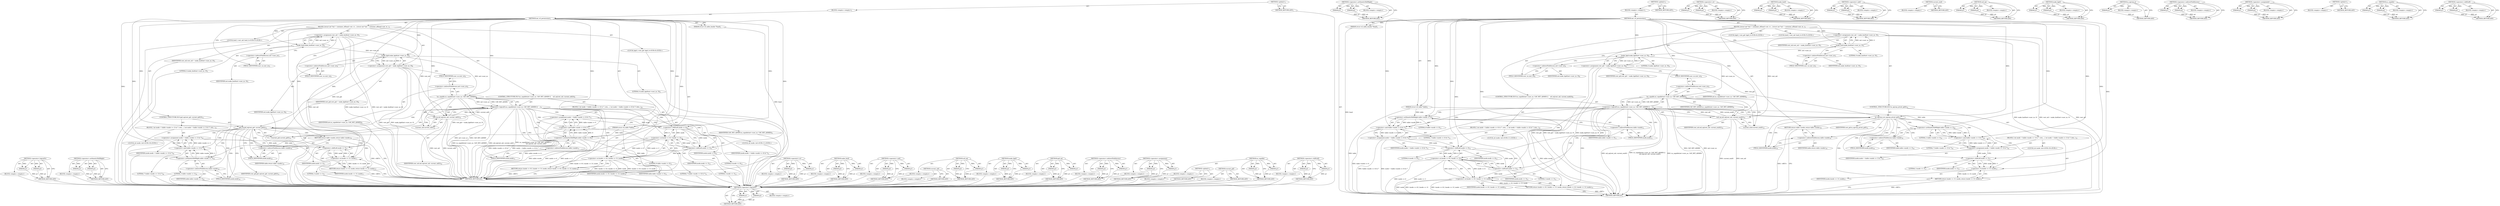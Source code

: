 digraph "&lt;operator&gt;.shiftLeft" {
vulnerable_129 [label=<(METHOD,&lt;operator&gt;.logicalOr)>];
vulnerable_130 [label=<(PARAM,p1)>];
vulnerable_131 [label=<(PARAM,p2)>];
vulnerable_132 [label=<(BLOCK,&lt;empty&gt;,&lt;empty&gt;)>];
vulnerable_133 [label=<(METHOD_RETURN,ANY)>];
vulnerable_152 [label=<(METHOD,&lt;operator&gt;.arithmeticShiftRight)>];
vulnerable_153 [label=<(PARAM,p1)>];
vulnerable_154 [label=<(PARAM,p2)>];
vulnerable_155 [label=<(BLOCK,&lt;empty&gt;,&lt;empty&gt;)>];
vulnerable_156 [label=<(METHOD_RETURN,ANY)>];
vulnerable_6 [label=<(METHOD,&lt;global&gt;)<SUB>1</SUB>>];
vulnerable_7 [label=<(BLOCK,&lt;empty&gt;,&lt;empty&gt;)<SUB>1</SUB>>];
vulnerable_8 [label=<(METHOD,net_ctl_permissions)<SUB>1</SUB>>];
vulnerable_9 [label=<(PARAM,struct ctl_table_header *head)<SUB>1</SUB>>];
vulnerable_10 [label=<(PARAM,struct ctl_table *table)<SUB>2</SUB>>];
vulnerable_11 [label=<(BLOCK,{
	struct net *net = container_of(head-&gt;set, st...,{
	struct net *net = container_of(head-&gt;set, st...)<SUB>3</SUB>>];
vulnerable_12 [label="<(LOCAL,kuid_t root_uid: kuid_t)<SUB>5</SUB>>"];
vulnerable_13 [label=<(&lt;operator&gt;.assignment,root_uid = make_kuid(net-&gt;user_ns, 0))<SUB>5</SUB>>];
vulnerable_14 [label=<(IDENTIFIER,root_uid,root_uid = make_kuid(net-&gt;user_ns, 0))<SUB>5</SUB>>];
vulnerable_15 [label=<(make_kuid,make_kuid(net-&gt;user_ns, 0))<SUB>5</SUB>>];
vulnerable_16 [label=<(&lt;operator&gt;.indirectFieldAccess,net-&gt;user_ns)<SUB>5</SUB>>];
vulnerable_17 [label=<(IDENTIFIER,net,make_kuid(net-&gt;user_ns, 0))<SUB>5</SUB>>];
vulnerable_18 [label=<(FIELD_IDENTIFIER,user_ns,user_ns)<SUB>5</SUB>>];
vulnerable_19 [label=<(LITERAL,0,make_kuid(net-&gt;user_ns, 0))<SUB>5</SUB>>];
vulnerable_20 [label="<(LOCAL,kgid_t root_gid: kgid_t)<SUB>6</SUB>>"];
vulnerable_21 [label=<(&lt;operator&gt;.assignment,root_gid = make_kgid(net-&gt;user_ns, 0))<SUB>6</SUB>>];
vulnerable_22 [label=<(IDENTIFIER,root_gid,root_gid = make_kgid(net-&gt;user_ns, 0))<SUB>6</SUB>>];
vulnerable_23 [label=<(make_kgid,make_kgid(net-&gt;user_ns, 0))<SUB>6</SUB>>];
vulnerable_24 [label=<(&lt;operator&gt;.indirectFieldAccess,net-&gt;user_ns)<SUB>6</SUB>>];
vulnerable_25 [label=<(IDENTIFIER,net,make_kgid(net-&gt;user_ns, 0))<SUB>6</SUB>>];
vulnerable_26 [label=<(FIELD_IDENTIFIER,user_ns,user_ns)<SUB>6</SUB>>];
vulnerable_27 [label=<(LITERAL,0,make_kgid(net-&gt;user_ns, 0))<SUB>6</SUB>>];
vulnerable_28 [label=<(CONTROL_STRUCTURE,IF,if (ns_capable(net-&gt;user_ns, CAP_NET_ADMIN) ||
	    uid_eq(root_uid, current_uid())))<SUB>9</SUB>>];
vulnerable_29 [label=<(&lt;operator&gt;.logicalOr,ns_capable(net-&gt;user_ns, CAP_NET_ADMIN) ||
	   ...)<SUB>9</SUB>>];
vulnerable_30 [label=<(ns_capable,ns_capable(net-&gt;user_ns, CAP_NET_ADMIN))<SUB>9</SUB>>];
vulnerable_31 [label=<(&lt;operator&gt;.indirectFieldAccess,net-&gt;user_ns)<SUB>9</SUB>>];
vulnerable_32 [label=<(IDENTIFIER,net,ns_capable(net-&gt;user_ns, CAP_NET_ADMIN))<SUB>9</SUB>>];
vulnerable_33 [label=<(FIELD_IDENTIFIER,user_ns,user_ns)<SUB>9</SUB>>];
vulnerable_34 [label=<(IDENTIFIER,CAP_NET_ADMIN,ns_capable(net-&gt;user_ns, CAP_NET_ADMIN))<SUB>9</SUB>>];
vulnerable_35 [label=<(uid_eq,uid_eq(root_uid, current_uid()))<SUB>10</SUB>>];
vulnerable_36 [label=<(IDENTIFIER,root_uid,uid_eq(root_uid, current_uid()))<SUB>10</SUB>>];
vulnerable_37 [label=<(current_uid,current_uid())<SUB>10</SUB>>];
vulnerable_38 [label=<(BLOCK,{
 		int mode = (table-&gt;mode &gt;&gt; 6) &amp; 7;
 		retu...,{
 		int mode = (table-&gt;mode &gt;&gt; 6) &amp; 7;
 		retu...)<SUB>10</SUB>>];
vulnerable_39 [label="<(LOCAL,int mode: int)<SUB>11</SUB>>"];
vulnerable_40 [label=<(&lt;operator&gt;.assignment,mode = (table-&gt;mode &gt;&gt; 6) &amp; 7)<SUB>11</SUB>>];
vulnerable_41 [label=<(IDENTIFIER,mode,mode = (table-&gt;mode &gt;&gt; 6) &amp; 7)<SUB>11</SUB>>];
vulnerable_42 [label=<(&lt;operator&gt;.and,(table-&gt;mode &gt;&gt; 6) &amp; 7)<SUB>11</SUB>>];
vulnerable_43 [label=<(&lt;operator&gt;.arithmeticShiftRight,table-&gt;mode &gt;&gt; 6)<SUB>11</SUB>>];
vulnerable_44 [label=<(&lt;operator&gt;.indirectFieldAccess,table-&gt;mode)<SUB>11</SUB>>];
vulnerable_45 [label=<(IDENTIFIER,table,table-&gt;mode &gt;&gt; 6)<SUB>11</SUB>>];
vulnerable_46 [label=<(FIELD_IDENTIFIER,mode,mode)<SUB>11</SUB>>];
vulnerable_47 [label=<(LITERAL,6,table-&gt;mode &gt;&gt; 6)<SUB>11</SUB>>];
vulnerable_48 [label=<(LITERAL,7,(table-&gt;mode &gt;&gt; 6) &amp; 7)<SUB>11</SUB>>];
vulnerable_49 [label=<(RETURN,return (mode &lt;&lt; 6) | (mode &lt;&lt; 3) | mode;,return (mode &lt;&lt; 6) | (mode &lt;&lt; 3) | mode;)<SUB>12</SUB>>];
vulnerable_50 [label=<(&lt;operator&gt;.or,(mode &lt;&lt; 6) | (mode &lt;&lt; 3) | mode)<SUB>12</SUB>>];
vulnerable_51 [label=<(&lt;operator&gt;.or,(mode &lt;&lt; 6) | (mode &lt;&lt; 3))<SUB>12</SUB>>];
vulnerable_52 [label=<(&lt;operator&gt;.shiftLeft,mode &lt;&lt; 6)<SUB>12</SUB>>];
vulnerable_53 [label=<(IDENTIFIER,mode,mode &lt;&lt; 6)<SUB>12</SUB>>];
vulnerable_54 [label=<(LITERAL,6,mode &lt;&lt; 6)<SUB>12</SUB>>];
vulnerable_55 [label=<(&lt;operator&gt;.shiftLeft,mode &lt;&lt; 3)<SUB>12</SUB>>];
vulnerable_56 [label=<(IDENTIFIER,mode,mode &lt;&lt; 3)<SUB>12</SUB>>];
vulnerable_57 [label=<(LITERAL,3,mode &lt;&lt; 3)<SUB>12</SUB>>];
vulnerable_58 [label=<(IDENTIFIER,mode,(mode &lt;&lt; 6) | (mode &lt;&lt; 3) | mode)<SUB>12</SUB>>];
vulnerable_59 [label=<(CONTROL_STRUCTURE,IF,if (gid_eq(root_gid, current_gid())))<SUB>15</SUB>>];
vulnerable_60 [label=<(gid_eq,gid_eq(root_gid, current_gid()))<SUB>15</SUB>>];
vulnerable_61 [label=<(IDENTIFIER,root_gid,gid_eq(root_gid, current_gid()))<SUB>15</SUB>>];
vulnerable_62 [label=<(current_gid,current_gid())<SUB>15</SUB>>];
vulnerable_63 [label=<(BLOCK,{
 		int mode = (table-&gt;mode &gt;&gt; 3) &amp; 7;
 		retu...,{
 		int mode = (table-&gt;mode &gt;&gt; 3) &amp; 7;
 		retu...)<SUB>15</SUB>>];
vulnerable_64 [label="<(LOCAL,int mode: int)<SUB>16</SUB>>"];
vulnerable_65 [label=<(&lt;operator&gt;.assignment,mode = (table-&gt;mode &gt;&gt; 3) &amp; 7)<SUB>16</SUB>>];
vulnerable_66 [label=<(IDENTIFIER,mode,mode = (table-&gt;mode &gt;&gt; 3) &amp; 7)<SUB>16</SUB>>];
vulnerable_67 [label=<(&lt;operator&gt;.and,(table-&gt;mode &gt;&gt; 3) &amp; 7)<SUB>16</SUB>>];
vulnerable_68 [label=<(&lt;operator&gt;.arithmeticShiftRight,table-&gt;mode &gt;&gt; 3)<SUB>16</SUB>>];
vulnerable_69 [label=<(&lt;operator&gt;.indirectFieldAccess,table-&gt;mode)<SUB>16</SUB>>];
vulnerable_70 [label=<(IDENTIFIER,table,table-&gt;mode &gt;&gt; 3)<SUB>16</SUB>>];
vulnerable_71 [label=<(FIELD_IDENTIFIER,mode,mode)<SUB>16</SUB>>];
vulnerable_72 [label=<(LITERAL,3,table-&gt;mode &gt;&gt; 3)<SUB>16</SUB>>];
vulnerable_73 [label=<(LITERAL,7,(table-&gt;mode &gt;&gt; 3) &amp; 7)<SUB>16</SUB>>];
vulnerable_74 [label=<(RETURN,return (mode &lt;&lt; 3) | mode;,return (mode &lt;&lt; 3) | mode;)<SUB>17</SUB>>];
vulnerable_75 [label=<(&lt;operator&gt;.or,(mode &lt;&lt; 3) | mode)<SUB>17</SUB>>];
vulnerable_76 [label=<(&lt;operator&gt;.shiftLeft,mode &lt;&lt; 3)<SUB>17</SUB>>];
vulnerable_77 [label=<(IDENTIFIER,mode,mode &lt;&lt; 3)<SUB>17</SUB>>];
vulnerable_78 [label=<(LITERAL,3,mode &lt;&lt; 3)<SUB>17</SUB>>];
vulnerable_79 [label=<(IDENTIFIER,mode,(mode &lt;&lt; 3) | mode)<SUB>17</SUB>>];
vulnerable_80 [label=<(RETURN,return table-&gt;mode;,return table-&gt;mode;)<SUB>19</SUB>>];
vulnerable_81 [label=<(&lt;operator&gt;.indirectFieldAccess,table-&gt;mode)<SUB>19</SUB>>];
vulnerable_82 [label=<(IDENTIFIER,table,return table-&gt;mode;)<SUB>19</SUB>>];
vulnerable_83 [label=<(FIELD_IDENTIFIER,mode,mode)<SUB>19</SUB>>];
vulnerable_84 [label=<(METHOD_RETURN,int)<SUB>1</SUB>>];
vulnerable_86 [label=<(METHOD_RETURN,ANY)<SUB>1</SUB>>];
vulnerable_157 [label=<(METHOD,&lt;operator&gt;.or)>];
vulnerable_158 [label=<(PARAM,p1)>];
vulnerable_159 [label=<(PARAM,p2)>];
vulnerable_160 [label=<(BLOCK,&lt;empty&gt;,&lt;empty&gt;)>];
vulnerable_161 [label=<(METHOD_RETURN,ANY)>];
vulnerable_114 [label=<(METHOD,make_kuid)>];
vulnerable_115 [label=<(PARAM,p1)>];
vulnerable_116 [label=<(PARAM,p2)>];
vulnerable_117 [label=<(BLOCK,&lt;empty&gt;,&lt;empty&gt;)>];
vulnerable_118 [label=<(METHOD_RETURN,ANY)>];
vulnerable_147 [label=<(METHOD,&lt;operator&gt;.and)>];
vulnerable_148 [label=<(PARAM,p1)>];
vulnerable_149 [label=<(PARAM,p2)>];
vulnerable_150 [label=<(BLOCK,&lt;empty&gt;,&lt;empty&gt;)>];
vulnerable_151 [label=<(METHOD_RETURN,ANY)>];
vulnerable_144 [label=<(METHOD,current_uid)>];
vulnerable_145 [label=<(BLOCK,&lt;empty&gt;,&lt;empty&gt;)>];
vulnerable_146 [label=<(METHOD_RETURN,ANY)>];
vulnerable_139 [label=<(METHOD,uid_eq)>];
vulnerable_140 [label=<(PARAM,p1)>];
vulnerable_141 [label=<(PARAM,p2)>];
vulnerable_142 [label=<(BLOCK,&lt;empty&gt;,&lt;empty&gt;)>];
vulnerable_143 [label=<(METHOD_RETURN,ANY)>];
vulnerable_124 [label=<(METHOD,make_kgid)>];
vulnerable_125 [label=<(PARAM,p1)>];
vulnerable_126 [label=<(PARAM,p2)>];
vulnerable_127 [label=<(BLOCK,&lt;empty&gt;,&lt;empty&gt;)>];
vulnerable_128 [label=<(METHOD_RETURN,ANY)>];
vulnerable_167 [label=<(METHOD,gid_eq)>];
vulnerable_168 [label=<(PARAM,p1)>];
vulnerable_169 [label=<(PARAM,p2)>];
vulnerable_170 [label=<(BLOCK,&lt;empty&gt;,&lt;empty&gt;)>];
vulnerable_171 [label=<(METHOD_RETURN,ANY)>];
vulnerable_119 [label=<(METHOD,&lt;operator&gt;.indirectFieldAccess)>];
vulnerable_120 [label=<(PARAM,p1)>];
vulnerable_121 [label=<(PARAM,p2)>];
vulnerable_122 [label=<(BLOCK,&lt;empty&gt;,&lt;empty&gt;)>];
vulnerable_123 [label=<(METHOD_RETURN,ANY)>];
vulnerable_109 [label=<(METHOD,&lt;operator&gt;.assignment)>];
vulnerable_110 [label=<(PARAM,p1)>];
vulnerable_111 [label=<(PARAM,p2)>];
vulnerable_112 [label=<(BLOCK,&lt;empty&gt;,&lt;empty&gt;)>];
vulnerable_113 [label=<(METHOD_RETURN,ANY)>];
vulnerable_103 [label=<(METHOD,&lt;global&gt;)<SUB>1</SUB>>];
vulnerable_104 [label=<(BLOCK,&lt;empty&gt;,&lt;empty&gt;)>];
vulnerable_105 [label=<(METHOD_RETURN,ANY)>];
vulnerable_172 [label=<(METHOD,current_gid)>];
vulnerable_173 [label=<(BLOCK,&lt;empty&gt;,&lt;empty&gt;)>];
vulnerable_174 [label=<(METHOD_RETURN,ANY)>];
vulnerable_134 [label=<(METHOD,ns_capable)>];
vulnerable_135 [label=<(PARAM,p1)>];
vulnerable_136 [label=<(PARAM,p2)>];
vulnerable_137 [label=<(BLOCK,&lt;empty&gt;,&lt;empty&gt;)>];
vulnerable_138 [label=<(METHOD_RETURN,ANY)>];
vulnerable_162 [label=<(METHOD,&lt;operator&gt;.shiftLeft)>];
vulnerable_163 [label=<(PARAM,p1)>];
vulnerable_164 [label=<(PARAM,p2)>];
vulnerable_165 [label=<(BLOCK,&lt;empty&gt;,&lt;empty&gt;)>];
vulnerable_166 [label=<(METHOD_RETURN,ANY)>];
fixed_128 [label=<(METHOD,&lt;operator&gt;.logicalOr)>];
fixed_129 [label=<(PARAM,p1)>];
fixed_130 [label=<(PARAM,p2)>];
fixed_131 [label=<(BLOCK,&lt;empty&gt;,&lt;empty&gt;)>];
fixed_132 [label=<(METHOD_RETURN,ANY)>];
fixed_151 [label=<(METHOD,&lt;operator&gt;.arithmeticShiftRight)>];
fixed_152 [label=<(PARAM,p1)>];
fixed_153 [label=<(PARAM,p2)>];
fixed_154 [label=<(BLOCK,&lt;empty&gt;,&lt;empty&gt;)>];
fixed_155 [label=<(METHOD_RETURN,ANY)>];
fixed_6 [label=<(METHOD,&lt;global&gt;)<SUB>1</SUB>>];
fixed_7 [label=<(BLOCK,&lt;empty&gt;,&lt;empty&gt;)<SUB>1</SUB>>];
fixed_8 [label=<(METHOD,net_ctl_permissions)<SUB>1</SUB>>];
fixed_9 [label=<(PARAM,struct ctl_table_header *head)<SUB>1</SUB>>];
fixed_10 [label=<(PARAM,struct ctl_table *table)<SUB>2</SUB>>];
fixed_11 [label=<(BLOCK,{
	struct net *net = container_of(head-&gt;set, st...,{
	struct net *net = container_of(head-&gt;set, st...)<SUB>3</SUB>>];
fixed_12 [label="<(LOCAL,kuid_t root_uid: kuid_t)<SUB>5</SUB>>"];
fixed_13 [label=<(&lt;operator&gt;.assignment,root_uid = make_kuid(net-&gt;user_ns, 0))<SUB>5</SUB>>];
fixed_14 [label=<(IDENTIFIER,root_uid,root_uid = make_kuid(net-&gt;user_ns, 0))<SUB>5</SUB>>];
fixed_15 [label=<(make_kuid,make_kuid(net-&gt;user_ns, 0))<SUB>5</SUB>>];
fixed_16 [label=<(&lt;operator&gt;.indirectFieldAccess,net-&gt;user_ns)<SUB>5</SUB>>];
fixed_17 [label=<(IDENTIFIER,net,make_kuid(net-&gt;user_ns, 0))<SUB>5</SUB>>];
fixed_18 [label=<(FIELD_IDENTIFIER,user_ns,user_ns)<SUB>5</SUB>>];
fixed_19 [label=<(LITERAL,0,make_kuid(net-&gt;user_ns, 0))<SUB>5</SUB>>];
fixed_20 [label="<(LOCAL,kgid_t root_gid: kgid_t)<SUB>6</SUB>>"];
fixed_21 [label=<(&lt;operator&gt;.assignment,root_gid = make_kgid(net-&gt;user_ns, 0))<SUB>6</SUB>>];
fixed_22 [label=<(IDENTIFIER,root_gid,root_gid = make_kgid(net-&gt;user_ns, 0))<SUB>6</SUB>>];
fixed_23 [label=<(make_kgid,make_kgid(net-&gt;user_ns, 0))<SUB>6</SUB>>];
fixed_24 [label=<(&lt;operator&gt;.indirectFieldAccess,net-&gt;user_ns)<SUB>6</SUB>>];
fixed_25 [label=<(IDENTIFIER,net,make_kgid(net-&gt;user_ns, 0))<SUB>6</SUB>>];
fixed_26 [label=<(FIELD_IDENTIFIER,user_ns,user_ns)<SUB>6</SUB>>];
fixed_27 [label=<(LITERAL,0,make_kgid(net-&gt;user_ns, 0))<SUB>6</SUB>>];
fixed_28 [label=<(CONTROL_STRUCTURE,IF,if (ns_capable(net-&gt;user_ns, CAP_NET_ADMIN) ||
	    uid_eq(root_uid, current_euid())))<SUB>9</SUB>>];
fixed_29 [label=<(&lt;operator&gt;.logicalOr,ns_capable(net-&gt;user_ns, CAP_NET_ADMIN) ||
	   ...)<SUB>9</SUB>>];
fixed_30 [label=<(ns_capable,ns_capable(net-&gt;user_ns, CAP_NET_ADMIN))<SUB>9</SUB>>];
fixed_31 [label=<(&lt;operator&gt;.indirectFieldAccess,net-&gt;user_ns)<SUB>9</SUB>>];
fixed_32 [label=<(IDENTIFIER,net,ns_capable(net-&gt;user_ns, CAP_NET_ADMIN))<SUB>9</SUB>>];
fixed_33 [label=<(FIELD_IDENTIFIER,user_ns,user_ns)<SUB>9</SUB>>];
fixed_34 [label=<(IDENTIFIER,CAP_NET_ADMIN,ns_capable(net-&gt;user_ns, CAP_NET_ADMIN))<SUB>9</SUB>>];
fixed_35 [label=<(uid_eq,uid_eq(root_uid, current_euid()))<SUB>10</SUB>>];
fixed_36 [label=<(IDENTIFIER,root_uid,uid_eq(root_uid, current_euid()))<SUB>10</SUB>>];
fixed_37 [label=<(current_euid,current_euid())<SUB>10</SUB>>];
fixed_38 [label=<(BLOCK,{
 		int mode = (table-&gt;mode &gt;&gt; 6) &amp; 7;
 		retu...,{
 		int mode = (table-&gt;mode &gt;&gt; 6) &amp; 7;
 		retu...)<SUB>10</SUB>>];
fixed_39 [label="<(LOCAL,int mode: int)<SUB>11</SUB>>"];
fixed_40 [label=<(&lt;operator&gt;.assignment,mode = (table-&gt;mode &gt;&gt; 6) &amp; 7)<SUB>11</SUB>>];
fixed_41 [label=<(IDENTIFIER,mode,mode = (table-&gt;mode &gt;&gt; 6) &amp; 7)<SUB>11</SUB>>];
fixed_42 [label=<(&lt;operator&gt;.and,(table-&gt;mode &gt;&gt; 6) &amp; 7)<SUB>11</SUB>>];
fixed_43 [label=<(&lt;operator&gt;.arithmeticShiftRight,table-&gt;mode &gt;&gt; 6)<SUB>11</SUB>>];
fixed_44 [label=<(&lt;operator&gt;.indirectFieldAccess,table-&gt;mode)<SUB>11</SUB>>];
fixed_45 [label=<(IDENTIFIER,table,table-&gt;mode &gt;&gt; 6)<SUB>11</SUB>>];
fixed_46 [label=<(FIELD_IDENTIFIER,mode,mode)<SUB>11</SUB>>];
fixed_47 [label=<(LITERAL,6,table-&gt;mode &gt;&gt; 6)<SUB>11</SUB>>];
fixed_48 [label=<(LITERAL,7,(table-&gt;mode &gt;&gt; 6) &amp; 7)<SUB>11</SUB>>];
fixed_49 [label=<(RETURN,return (mode &lt;&lt; 6) | (mode &lt;&lt; 3) | mode;,return (mode &lt;&lt; 6) | (mode &lt;&lt; 3) | mode;)<SUB>12</SUB>>];
fixed_50 [label=<(&lt;operator&gt;.or,(mode &lt;&lt; 6) | (mode &lt;&lt; 3) | mode)<SUB>12</SUB>>];
fixed_51 [label=<(&lt;operator&gt;.or,(mode &lt;&lt; 6) | (mode &lt;&lt; 3))<SUB>12</SUB>>];
fixed_52 [label=<(&lt;operator&gt;.shiftLeft,mode &lt;&lt; 6)<SUB>12</SUB>>];
fixed_53 [label=<(IDENTIFIER,mode,mode &lt;&lt; 6)<SUB>12</SUB>>];
fixed_54 [label=<(LITERAL,6,mode &lt;&lt; 6)<SUB>12</SUB>>];
fixed_55 [label=<(&lt;operator&gt;.shiftLeft,mode &lt;&lt; 3)<SUB>12</SUB>>];
fixed_56 [label=<(IDENTIFIER,mode,mode &lt;&lt; 3)<SUB>12</SUB>>];
fixed_57 [label=<(LITERAL,3,mode &lt;&lt; 3)<SUB>12</SUB>>];
fixed_58 [label=<(IDENTIFIER,mode,(mode &lt;&lt; 6) | (mode &lt;&lt; 3) | mode)<SUB>12</SUB>>];
fixed_59 [label=<(CONTROL_STRUCTURE,IF,if (in_egroup_p(root_gid)))<SUB>15</SUB>>];
fixed_60 [label=<(in_egroup_p,in_egroup_p(root_gid))<SUB>15</SUB>>];
fixed_61 [label=<(IDENTIFIER,root_gid,in_egroup_p(root_gid))<SUB>15</SUB>>];
fixed_62 [label=<(BLOCK,{
 		int mode = (table-&gt;mode &gt;&gt; 3) &amp; 7;
 		retu...,{
 		int mode = (table-&gt;mode &gt;&gt; 3) &amp; 7;
 		retu...)<SUB>15</SUB>>];
fixed_63 [label="<(LOCAL,int mode: int)<SUB>16</SUB>>"];
fixed_64 [label=<(&lt;operator&gt;.assignment,mode = (table-&gt;mode &gt;&gt; 3) &amp; 7)<SUB>16</SUB>>];
fixed_65 [label=<(IDENTIFIER,mode,mode = (table-&gt;mode &gt;&gt; 3) &amp; 7)<SUB>16</SUB>>];
fixed_66 [label=<(&lt;operator&gt;.and,(table-&gt;mode &gt;&gt; 3) &amp; 7)<SUB>16</SUB>>];
fixed_67 [label=<(&lt;operator&gt;.arithmeticShiftRight,table-&gt;mode &gt;&gt; 3)<SUB>16</SUB>>];
fixed_68 [label=<(&lt;operator&gt;.indirectFieldAccess,table-&gt;mode)<SUB>16</SUB>>];
fixed_69 [label=<(IDENTIFIER,table,table-&gt;mode &gt;&gt; 3)<SUB>16</SUB>>];
fixed_70 [label=<(FIELD_IDENTIFIER,mode,mode)<SUB>16</SUB>>];
fixed_71 [label=<(LITERAL,3,table-&gt;mode &gt;&gt; 3)<SUB>16</SUB>>];
fixed_72 [label=<(LITERAL,7,(table-&gt;mode &gt;&gt; 3) &amp; 7)<SUB>16</SUB>>];
fixed_73 [label=<(RETURN,return (mode &lt;&lt; 3) | mode;,return (mode &lt;&lt; 3) | mode;)<SUB>17</SUB>>];
fixed_74 [label=<(&lt;operator&gt;.or,(mode &lt;&lt; 3) | mode)<SUB>17</SUB>>];
fixed_75 [label=<(&lt;operator&gt;.shiftLeft,mode &lt;&lt; 3)<SUB>17</SUB>>];
fixed_76 [label=<(IDENTIFIER,mode,mode &lt;&lt; 3)<SUB>17</SUB>>];
fixed_77 [label=<(LITERAL,3,mode &lt;&lt; 3)<SUB>17</SUB>>];
fixed_78 [label=<(IDENTIFIER,mode,(mode &lt;&lt; 3) | mode)<SUB>17</SUB>>];
fixed_79 [label=<(RETURN,return table-&gt;mode;,return table-&gt;mode;)<SUB>19</SUB>>];
fixed_80 [label=<(&lt;operator&gt;.indirectFieldAccess,table-&gt;mode)<SUB>19</SUB>>];
fixed_81 [label=<(IDENTIFIER,table,return table-&gt;mode;)<SUB>19</SUB>>];
fixed_82 [label=<(FIELD_IDENTIFIER,mode,mode)<SUB>19</SUB>>];
fixed_83 [label=<(METHOD_RETURN,int)<SUB>1</SUB>>];
fixed_85 [label=<(METHOD_RETURN,ANY)<SUB>1</SUB>>];
fixed_156 [label=<(METHOD,&lt;operator&gt;.or)>];
fixed_157 [label=<(PARAM,p1)>];
fixed_158 [label=<(PARAM,p2)>];
fixed_159 [label=<(BLOCK,&lt;empty&gt;,&lt;empty&gt;)>];
fixed_160 [label=<(METHOD_RETURN,ANY)>];
fixed_113 [label=<(METHOD,make_kuid)>];
fixed_114 [label=<(PARAM,p1)>];
fixed_115 [label=<(PARAM,p2)>];
fixed_116 [label=<(BLOCK,&lt;empty&gt;,&lt;empty&gt;)>];
fixed_117 [label=<(METHOD_RETURN,ANY)>];
fixed_146 [label=<(METHOD,&lt;operator&gt;.and)>];
fixed_147 [label=<(PARAM,p1)>];
fixed_148 [label=<(PARAM,p2)>];
fixed_149 [label=<(BLOCK,&lt;empty&gt;,&lt;empty&gt;)>];
fixed_150 [label=<(METHOD_RETURN,ANY)>];
fixed_143 [label=<(METHOD,current_euid)>];
fixed_144 [label=<(BLOCK,&lt;empty&gt;,&lt;empty&gt;)>];
fixed_145 [label=<(METHOD_RETURN,ANY)>];
fixed_138 [label=<(METHOD,uid_eq)>];
fixed_139 [label=<(PARAM,p1)>];
fixed_140 [label=<(PARAM,p2)>];
fixed_141 [label=<(BLOCK,&lt;empty&gt;,&lt;empty&gt;)>];
fixed_142 [label=<(METHOD_RETURN,ANY)>];
fixed_123 [label=<(METHOD,make_kgid)>];
fixed_124 [label=<(PARAM,p1)>];
fixed_125 [label=<(PARAM,p2)>];
fixed_126 [label=<(BLOCK,&lt;empty&gt;,&lt;empty&gt;)>];
fixed_127 [label=<(METHOD_RETURN,ANY)>];
fixed_166 [label=<(METHOD,in_egroup_p)>];
fixed_167 [label=<(PARAM,p1)>];
fixed_168 [label=<(BLOCK,&lt;empty&gt;,&lt;empty&gt;)>];
fixed_169 [label=<(METHOD_RETURN,ANY)>];
fixed_118 [label=<(METHOD,&lt;operator&gt;.indirectFieldAccess)>];
fixed_119 [label=<(PARAM,p1)>];
fixed_120 [label=<(PARAM,p2)>];
fixed_121 [label=<(BLOCK,&lt;empty&gt;,&lt;empty&gt;)>];
fixed_122 [label=<(METHOD_RETURN,ANY)>];
fixed_108 [label=<(METHOD,&lt;operator&gt;.assignment)>];
fixed_109 [label=<(PARAM,p1)>];
fixed_110 [label=<(PARAM,p2)>];
fixed_111 [label=<(BLOCK,&lt;empty&gt;,&lt;empty&gt;)>];
fixed_112 [label=<(METHOD_RETURN,ANY)>];
fixed_102 [label=<(METHOD,&lt;global&gt;)<SUB>1</SUB>>];
fixed_103 [label=<(BLOCK,&lt;empty&gt;,&lt;empty&gt;)>];
fixed_104 [label=<(METHOD_RETURN,ANY)>];
fixed_133 [label=<(METHOD,ns_capable)>];
fixed_134 [label=<(PARAM,p1)>];
fixed_135 [label=<(PARAM,p2)>];
fixed_136 [label=<(BLOCK,&lt;empty&gt;,&lt;empty&gt;)>];
fixed_137 [label=<(METHOD_RETURN,ANY)>];
fixed_161 [label=<(METHOD,&lt;operator&gt;.shiftLeft)>];
fixed_162 [label=<(PARAM,p1)>];
fixed_163 [label=<(PARAM,p2)>];
fixed_164 [label=<(BLOCK,&lt;empty&gt;,&lt;empty&gt;)>];
fixed_165 [label=<(METHOD_RETURN,ANY)>];
vulnerable_129 -> vulnerable_130  [key=0, label="AST: "];
vulnerable_129 -> vulnerable_130  [key=1, label="DDG: "];
vulnerable_129 -> vulnerable_132  [key=0, label="AST: "];
vulnerable_129 -> vulnerable_131  [key=0, label="AST: "];
vulnerable_129 -> vulnerable_131  [key=1, label="DDG: "];
vulnerable_129 -> vulnerable_133  [key=0, label="AST: "];
vulnerable_129 -> vulnerable_133  [key=1, label="CFG: "];
vulnerable_130 -> vulnerable_133  [key=0, label="DDG: p1"];
vulnerable_131 -> vulnerable_133  [key=0, label="DDG: p2"];
vulnerable_132 -> fixed_128  [key=0];
vulnerable_133 -> fixed_128  [key=0];
vulnerable_152 -> vulnerable_153  [key=0, label="AST: "];
vulnerable_152 -> vulnerable_153  [key=1, label="DDG: "];
vulnerable_152 -> vulnerable_155  [key=0, label="AST: "];
vulnerable_152 -> vulnerable_154  [key=0, label="AST: "];
vulnerable_152 -> vulnerable_154  [key=1, label="DDG: "];
vulnerable_152 -> vulnerable_156  [key=0, label="AST: "];
vulnerable_152 -> vulnerable_156  [key=1, label="CFG: "];
vulnerable_153 -> vulnerable_156  [key=0, label="DDG: p1"];
vulnerable_154 -> vulnerable_156  [key=0, label="DDG: p2"];
vulnerable_155 -> fixed_128  [key=0];
vulnerable_156 -> fixed_128  [key=0];
vulnerable_6 -> vulnerable_7  [key=0, label="AST: "];
vulnerable_6 -> vulnerable_86  [key=0, label="AST: "];
vulnerable_6 -> vulnerable_86  [key=1, label="CFG: "];
vulnerable_7 -> vulnerable_8  [key=0, label="AST: "];
vulnerable_8 -> vulnerable_9  [key=0, label="AST: "];
vulnerable_8 -> vulnerable_9  [key=1, label="DDG: "];
vulnerable_8 -> vulnerable_10  [key=0, label="AST: "];
vulnerable_8 -> vulnerable_10  [key=1, label="DDG: "];
vulnerable_8 -> vulnerable_11  [key=0, label="AST: "];
vulnerable_8 -> vulnerable_84  [key=0, label="AST: "];
vulnerable_8 -> vulnerable_18  [key=0, label="CFG: "];
vulnerable_8 -> vulnerable_15  [key=0, label="DDG: "];
vulnerable_8 -> vulnerable_23  [key=0, label="DDG: "];
vulnerable_8 -> vulnerable_60  [key=0, label="DDG: "];
vulnerable_8 -> vulnerable_30  [key=0, label="DDG: "];
vulnerable_8 -> vulnerable_35  [key=0, label="DDG: "];
vulnerable_8 -> vulnerable_42  [key=0, label="DDG: "];
vulnerable_8 -> vulnerable_50  [key=0, label="DDG: "];
vulnerable_8 -> vulnerable_67  [key=0, label="DDG: "];
vulnerable_8 -> vulnerable_75  [key=0, label="DDG: "];
vulnerable_8 -> vulnerable_43  [key=0, label="DDG: "];
vulnerable_8 -> vulnerable_68  [key=0, label="DDG: "];
vulnerable_8 -> vulnerable_76  [key=0, label="DDG: "];
vulnerable_8 -> vulnerable_52  [key=0, label="DDG: "];
vulnerable_8 -> vulnerable_55  [key=0, label="DDG: "];
vulnerable_9 -> vulnerable_84  [key=0, label="DDG: head"];
vulnerable_10 -> vulnerable_84  [key=0, label="DDG: table"];
vulnerable_10 -> vulnerable_43  [key=0, label="DDG: table"];
vulnerable_10 -> vulnerable_68  [key=0, label="DDG: table"];
vulnerable_11 -> vulnerable_12  [key=0, label="AST: "];
vulnerable_11 -> vulnerable_13  [key=0, label="AST: "];
vulnerable_11 -> vulnerable_20  [key=0, label="AST: "];
vulnerable_11 -> vulnerable_21  [key=0, label="AST: "];
vulnerable_11 -> vulnerable_28  [key=0, label="AST: "];
vulnerable_11 -> vulnerable_59  [key=0, label="AST: "];
vulnerable_11 -> vulnerable_80  [key=0, label="AST: "];
vulnerable_12 -> fixed_128  [key=0];
vulnerable_13 -> vulnerable_14  [key=0, label="AST: "];
vulnerable_13 -> vulnerable_15  [key=0, label="AST: "];
vulnerable_13 -> vulnerable_26  [key=0, label="CFG: "];
vulnerable_13 -> vulnerable_84  [key=0, label="DDG: root_uid"];
vulnerable_13 -> vulnerable_84  [key=1, label="DDG: make_kuid(net-&gt;user_ns, 0)"];
vulnerable_13 -> vulnerable_84  [key=2, label="DDG: root_uid = make_kuid(net-&gt;user_ns, 0)"];
vulnerable_13 -> vulnerable_35  [key=0, label="DDG: root_uid"];
vulnerable_14 -> fixed_128  [key=0];
vulnerable_15 -> vulnerable_16  [key=0, label="AST: "];
vulnerable_15 -> vulnerable_19  [key=0, label="AST: "];
vulnerable_15 -> vulnerable_13  [key=0, label="CFG: "];
vulnerable_15 -> vulnerable_13  [key=1, label="DDG: net-&gt;user_ns"];
vulnerable_15 -> vulnerable_13  [key=2, label="DDG: 0"];
vulnerable_15 -> vulnerable_23  [key=0, label="DDG: net-&gt;user_ns"];
vulnerable_16 -> vulnerable_17  [key=0, label="AST: "];
vulnerable_16 -> vulnerable_18  [key=0, label="AST: "];
vulnerable_16 -> vulnerable_15  [key=0, label="CFG: "];
vulnerable_17 -> fixed_128  [key=0];
vulnerable_18 -> vulnerable_16  [key=0, label="CFG: "];
vulnerable_19 -> fixed_128  [key=0];
vulnerable_20 -> fixed_128  [key=0];
vulnerable_21 -> vulnerable_22  [key=0, label="AST: "];
vulnerable_21 -> vulnerable_23  [key=0, label="AST: "];
vulnerable_21 -> vulnerable_33  [key=0, label="CFG: "];
vulnerable_21 -> vulnerable_84  [key=0, label="DDG: root_gid"];
vulnerable_21 -> vulnerable_84  [key=1, label="DDG: make_kgid(net-&gt;user_ns, 0)"];
vulnerable_21 -> vulnerable_84  [key=2, label="DDG: root_gid = make_kgid(net-&gt;user_ns, 0)"];
vulnerable_21 -> vulnerable_60  [key=0, label="DDG: root_gid"];
vulnerable_22 -> fixed_128  [key=0];
vulnerable_23 -> vulnerable_24  [key=0, label="AST: "];
vulnerable_23 -> vulnerable_27  [key=0, label="AST: "];
vulnerable_23 -> vulnerable_21  [key=0, label="CFG: "];
vulnerable_23 -> vulnerable_21  [key=1, label="DDG: net-&gt;user_ns"];
vulnerable_23 -> vulnerable_21  [key=2, label="DDG: 0"];
vulnerable_23 -> vulnerable_30  [key=0, label="DDG: net-&gt;user_ns"];
vulnerable_24 -> vulnerable_25  [key=0, label="AST: "];
vulnerable_24 -> vulnerable_26  [key=0, label="AST: "];
vulnerable_24 -> vulnerable_23  [key=0, label="CFG: "];
vulnerable_25 -> fixed_128  [key=0];
vulnerable_26 -> vulnerable_24  [key=0, label="CFG: "];
vulnerable_27 -> fixed_128  [key=0];
vulnerable_28 -> vulnerable_29  [key=0, label="AST: "];
vulnerable_28 -> vulnerable_38  [key=0, label="AST: "];
vulnerable_29 -> vulnerable_30  [key=0, label="AST: "];
vulnerable_29 -> vulnerable_35  [key=0, label="AST: "];
vulnerable_29 -> vulnerable_46  [key=0, label="CFG: "];
vulnerable_29 -> vulnerable_46  [key=1, label="CDG: "];
vulnerable_29 -> vulnerable_62  [key=0, label="CFG: "];
vulnerable_29 -> vulnerable_62  [key=1, label="CDG: "];
vulnerable_29 -> vulnerable_84  [key=0, label="DDG: ns_capable(net-&gt;user_ns, CAP_NET_ADMIN)"];
vulnerable_29 -> vulnerable_84  [key=1, label="DDG: uid_eq(root_uid, current_uid())"];
vulnerable_29 -> vulnerable_84  [key=2, label="DDG: ns_capable(net-&gt;user_ns, CAP_NET_ADMIN) ||
	    uid_eq(root_uid, current_uid())"];
vulnerable_29 -> vulnerable_49  [key=0, label="CDG: "];
vulnerable_29 -> vulnerable_60  [key=0, label="CDG: "];
vulnerable_29 -> vulnerable_42  [key=0, label="CDG: "];
vulnerable_29 -> vulnerable_51  [key=0, label="CDG: "];
vulnerable_29 -> vulnerable_52  [key=0, label="CDG: "];
vulnerable_29 -> vulnerable_40  [key=0, label="CDG: "];
vulnerable_29 -> vulnerable_50  [key=0, label="CDG: "];
vulnerable_29 -> vulnerable_44  [key=0, label="CDG: "];
vulnerable_29 -> vulnerable_55  [key=0, label="CDG: "];
vulnerable_29 -> vulnerable_43  [key=0, label="CDG: "];
vulnerable_30 -> vulnerable_31  [key=0, label="AST: "];
vulnerable_30 -> vulnerable_34  [key=0, label="AST: "];
vulnerable_30 -> vulnerable_29  [key=0, label="CFG: "];
vulnerable_30 -> vulnerable_29  [key=1, label="DDG: net-&gt;user_ns"];
vulnerable_30 -> vulnerable_29  [key=2, label="DDG: CAP_NET_ADMIN"];
vulnerable_30 -> vulnerable_37  [key=0, label="CFG: "];
vulnerable_30 -> vulnerable_37  [key=1, label="CDG: "];
vulnerable_30 -> vulnerable_84  [key=0, label="DDG: net-&gt;user_ns"];
vulnerable_30 -> vulnerable_84  [key=1, label="DDG: CAP_NET_ADMIN"];
vulnerable_30 -> vulnerable_35  [key=0, label="CDG: "];
vulnerable_31 -> vulnerable_32  [key=0, label="AST: "];
vulnerable_31 -> vulnerable_33  [key=0, label="AST: "];
vulnerable_31 -> vulnerable_30  [key=0, label="CFG: "];
vulnerable_32 -> fixed_128  [key=0];
vulnerable_33 -> vulnerable_31  [key=0, label="CFG: "];
vulnerable_34 -> fixed_128  [key=0];
vulnerable_35 -> vulnerable_36  [key=0, label="AST: "];
vulnerable_35 -> vulnerable_37  [key=0, label="AST: "];
vulnerable_35 -> vulnerable_29  [key=0, label="CFG: "];
vulnerable_35 -> vulnerable_29  [key=1, label="DDG: root_uid"];
vulnerable_35 -> vulnerable_29  [key=2, label="DDG: current_uid()"];
vulnerable_35 -> vulnerable_84  [key=0, label="DDG: root_uid"];
vulnerable_35 -> vulnerable_84  [key=1, label="DDG: current_uid()"];
vulnerable_36 -> fixed_128  [key=0];
vulnerable_37 -> vulnerable_35  [key=0, label="CFG: "];
vulnerable_38 -> vulnerable_39  [key=0, label="AST: "];
vulnerable_38 -> vulnerable_40  [key=0, label="AST: "];
vulnerable_38 -> vulnerable_49  [key=0, label="AST: "];
vulnerable_39 -> fixed_128  [key=0];
vulnerable_40 -> vulnerable_41  [key=0, label="AST: "];
vulnerable_40 -> vulnerable_42  [key=0, label="AST: "];
vulnerable_40 -> vulnerable_52  [key=0, label="CFG: "];
vulnerable_40 -> vulnerable_52  [key=1, label="DDG: mode"];
vulnerable_40 -> vulnerable_84  [key=0, label="DDG: (table-&gt;mode &gt;&gt; 6) &amp; 7"];
vulnerable_40 -> vulnerable_84  [key=1, label="DDG: mode = (table-&gt;mode &gt;&gt; 6) &amp; 7"];
vulnerable_41 -> fixed_128  [key=0];
vulnerable_42 -> vulnerable_43  [key=0, label="AST: "];
vulnerable_42 -> vulnerable_48  [key=0, label="AST: "];
vulnerable_42 -> vulnerable_40  [key=0, label="CFG: "];
vulnerable_42 -> vulnerable_40  [key=1, label="DDG: table-&gt;mode &gt;&gt; 6"];
vulnerable_42 -> vulnerable_40  [key=2, label="DDG: 7"];
vulnerable_42 -> vulnerable_84  [key=0, label="DDG: table-&gt;mode &gt;&gt; 6"];
vulnerable_43 -> vulnerable_44  [key=0, label="AST: "];
vulnerable_43 -> vulnerable_47  [key=0, label="AST: "];
vulnerable_43 -> vulnerable_42  [key=0, label="CFG: "];
vulnerable_43 -> vulnerable_42  [key=1, label="DDG: table-&gt;mode"];
vulnerable_43 -> vulnerable_42  [key=2, label="DDG: 6"];
vulnerable_43 -> vulnerable_84  [key=0, label="DDG: table-&gt;mode"];
vulnerable_44 -> vulnerable_45  [key=0, label="AST: "];
vulnerable_44 -> vulnerable_46  [key=0, label="AST: "];
vulnerable_44 -> vulnerable_43  [key=0, label="CFG: "];
vulnerable_45 -> fixed_128  [key=0];
vulnerable_46 -> vulnerable_44  [key=0, label="CFG: "];
vulnerable_47 -> fixed_128  [key=0];
vulnerable_48 -> fixed_128  [key=0];
vulnerable_49 -> vulnerable_50  [key=0, label="AST: "];
vulnerable_49 -> vulnerable_84  [key=0, label="CFG: "];
vulnerable_49 -> vulnerable_84  [key=1, label="DDG: &lt;RET&gt;"];
vulnerable_50 -> vulnerable_51  [key=0, label="AST: "];
vulnerable_50 -> vulnerable_58  [key=0, label="AST: "];
vulnerable_50 -> vulnerable_49  [key=0, label="CFG: "];
vulnerable_50 -> vulnerable_49  [key=1, label="DDG: (mode &lt;&lt; 6) | (mode &lt;&lt; 3) | mode"];
vulnerable_50 -> vulnerable_84  [key=0, label="DDG: (mode &lt;&lt; 6) | (mode &lt;&lt; 3)"];
vulnerable_50 -> vulnerable_84  [key=1, label="DDG: mode"];
vulnerable_50 -> vulnerable_84  [key=2, label="DDG: (mode &lt;&lt; 6) | (mode &lt;&lt; 3) | mode"];
vulnerable_51 -> vulnerable_52  [key=0, label="AST: "];
vulnerable_51 -> vulnerable_55  [key=0, label="AST: "];
vulnerable_51 -> vulnerable_50  [key=0, label="CFG: "];
vulnerable_51 -> vulnerable_50  [key=1, label="DDG: mode &lt;&lt; 6"];
vulnerable_51 -> vulnerable_50  [key=2, label="DDG: mode &lt;&lt; 3"];
vulnerable_51 -> vulnerable_84  [key=0, label="DDG: mode &lt;&lt; 6"];
vulnerable_51 -> vulnerable_84  [key=1, label="DDG: mode &lt;&lt; 3"];
vulnerable_52 -> vulnerable_53  [key=0, label="AST: "];
vulnerable_52 -> vulnerable_54  [key=0, label="AST: "];
vulnerable_52 -> vulnerable_55  [key=0, label="CFG: "];
vulnerable_52 -> vulnerable_55  [key=1, label="DDG: mode"];
vulnerable_52 -> vulnerable_51  [key=0, label="DDG: mode"];
vulnerable_52 -> vulnerable_51  [key=1, label="DDG: 6"];
vulnerable_53 -> fixed_128  [key=0];
vulnerable_54 -> fixed_128  [key=0];
vulnerable_55 -> vulnerable_56  [key=0, label="AST: "];
vulnerable_55 -> vulnerable_57  [key=0, label="AST: "];
vulnerable_55 -> vulnerable_51  [key=0, label="CFG: "];
vulnerable_55 -> vulnerable_51  [key=1, label="DDG: mode"];
vulnerable_55 -> vulnerable_51  [key=2, label="DDG: 3"];
vulnerable_55 -> vulnerable_50  [key=0, label="DDG: mode"];
vulnerable_56 -> fixed_128  [key=0];
vulnerable_57 -> fixed_128  [key=0];
vulnerable_58 -> fixed_128  [key=0];
vulnerable_59 -> vulnerable_60  [key=0, label="AST: "];
vulnerable_59 -> vulnerable_63  [key=0, label="AST: "];
vulnerable_60 -> vulnerable_61  [key=0, label="AST: "];
vulnerable_60 -> vulnerable_62  [key=0, label="AST: "];
vulnerable_60 -> vulnerable_71  [key=0, label="CFG: "];
vulnerable_60 -> vulnerable_71  [key=1, label="CDG: "];
vulnerable_60 -> vulnerable_83  [key=0, label="CFG: "];
vulnerable_60 -> vulnerable_83  [key=1, label="CDG: "];
vulnerable_60 -> vulnerable_80  [key=0, label="CDG: "];
vulnerable_60 -> vulnerable_68  [key=0, label="CDG: "];
vulnerable_60 -> vulnerable_75  [key=0, label="CDG: "];
vulnerable_60 -> vulnerable_81  [key=0, label="CDG: "];
vulnerable_60 -> vulnerable_69  [key=0, label="CDG: "];
vulnerable_60 -> vulnerable_67  [key=0, label="CDG: "];
vulnerable_60 -> vulnerable_74  [key=0, label="CDG: "];
vulnerable_60 -> vulnerable_76  [key=0, label="CDG: "];
vulnerable_60 -> vulnerable_65  [key=0, label="CDG: "];
vulnerable_61 -> fixed_128  [key=0];
vulnerable_62 -> vulnerable_60  [key=0, label="CFG: "];
vulnerable_63 -> vulnerable_64  [key=0, label="AST: "];
vulnerable_63 -> vulnerable_65  [key=0, label="AST: "];
vulnerable_63 -> vulnerable_74  [key=0, label="AST: "];
vulnerable_64 -> fixed_128  [key=0];
vulnerable_65 -> vulnerable_66  [key=0, label="AST: "];
vulnerable_65 -> vulnerable_67  [key=0, label="AST: "];
vulnerable_65 -> vulnerable_76  [key=0, label="CFG: "];
vulnerable_65 -> vulnerable_76  [key=1, label="DDG: mode"];
vulnerable_66 -> fixed_128  [key=0];
vulnerable_67 -> vulnerable_68  [key=0, label="AST: "];
vulnerable_67 -> vulnerable_73  [key=0, label="AST: "];
vulnerable_67 -> vulnerable_65  [key=0, label="CFG: "];
vulnerable_67 -> vulnerable_65  [key=1, label="DDG: table-&gt;mode &gt;&gt; 3"];
vulnerable_67 -> vulnerable_65  [key=2, label="DDG: 7"];
vulnerable_68 -> vulnerable_69  [key=0, label="AST: "];
vulnerable_68 -> vulnerable_72  [key=0, label="AST: "];
vulnerable_68 -> vulnerable_67  [key=0, label="CFG: "];
vulnerable_68 -> vulnerable_67  [key=1, label="DDG: table-&gt;mode"];
vulnerable_68 -> vulnerable_67  [key=2, label="DDG: 3"];
vulnerable_69 -> vulnerable_70  [key=0, label="AST: "];
vulnerable_69 -> vulnerable_71  [key=0, label="AST: "];
vulnerable_69 -> vulnerable_68  [key=0, label="CFG: "];
vulnerable_70 -> fixed_128  [key=0];
vulnerable_71 -> vulnerable_69  [key=0, label="CFG: "];
vulnerable_72 -> fixed_128  [key=0];
vulnerable_73 -> fixed_128  [key=0];
vulnerable_74 -> vulnerable_75  [key=0, label="AST: "];
vulnerable_74 -> vulnerable_84  [key=0, label="CFG: "];
vulnerable_74 -> vulnerable_84  [key=1, label="DDG: &lt;RET&gt;"];
vulnerable_75 -> vulnerable_76  [key=0, label="AST: "];
vulnerable_75 -> vulnerable_79  [key=0, label="AST: "];
vulnerable_75 -> vulnerable_74  [key=0, label="CFG: "];
vulnerable_75 -> vulnerable_74  [key=1, label="DDG: (mode &lt;&lt; 3) | mode"];
vulnerable_76 -> vulnerable_77  [key=0, label="AST: "];
vulnerable_76 -> vulnerable_78  [key=0, label="AST: "];
vulnerable_76 -> vulnerable_75  [key=0, label="CFG: "];
vulnerable_76 -> vulnerable_75  [key=1, label="DDG: mode"];
vulnerable_76 -> vulnerable_75  [key=2, label="DDG: 3"];
vulnerable_77 -> fixed_128  [key=0];
vulnerable_78 -> fixed_128  [key=0];
vulnerable_79 -> fixed_128  [key=0];
vulnerable_80 -> vulnerable_81  [key=0, label="AST: "];
vulnerable_80 -> vulnerable_84  [key=0, label="CFG: "];
vulnerable_80 -> vulnerable_84  [key=1, label="DDG: &lt;RET&gt;"];
vulnerable_81 -> vulnerable_82  [key=0, label="AST: "];
vulnerable_81 -> vulnerable_83  [key=0, label="AST: "];
vulnerable_81 -> vulnerable_80  [key=0, label="CFG: "];
vulnerable_82 -> fixed_128  [key=0];
vulnerable_83 -> vulnerable_81  [key=0, label="CFG: "];
vulnerable_84 -> fixed_128  [key=0];
vulnerable_86 -> fixed_128  [key=0];
vulnerable_157 -> vulnerable_158  [key=0, label="AST: "];
vulnerable_157 -> vulnerable_158  [key=1, label="DDG: "];
vulnerable_157 -> vulnerable_160  [key=0, label="AST: "];
vulnerable_157 -> vulnerable_159  [key=0, label="AST: "];
vulnerable_157 -> vulnerable_159  [key=1, label="DDG: "];
vulnerable_157 -> vulnerable_161  [key=0, label="AST: "];
vulnerable_157 -> vulnerable_161  [key=1, label="CFG: "];
vulnerable_158 -> vulnerable_161  [key=0, label="DDG: p1"];
vulnerable_159 -> vulnerable_161  [key=0, label="DDG: p2"];
vulnerable_160 -> fixed_128  [key=0];
vulnerable_161 -> fixed_128  [key=0];
vulnerable_114 -> vulnerable_115  [key=0, label="AST: "];
vulnerable_114 -> vulnerable_115  [key=1, label="DDG: "];
vulnerable_114 -> vulnerable_117  [key=0, label="AST: "];
vulnerable_114 -> vulnerable_116  [key=0, label="AST: "];
vulnerable_114 -> vulnerable_116  [key=1, label="DDG: "];
vulnerable_114 -> vulnerable_118  [key=0, label="AST: "];
vulnerable_114 -> vulnerable_118  [key=1, label="CFG: "];
vulnerable_115 -> vulnerable_118  [key=0, label="DDG: p1"];
vulnerable_116 -> vulnerable_118  [key=0, label="DDG: p2"];
vulnerable_117 -> fixed_128  [key=0];
vulnerable_118 -> fixed_128  [key=0];
vulnerable_147 -> vulnerable_148  [key=0, label="AST: "];
vulnerable_147 -> vulnerable_148  [key=1, label="DDG: "];
vulnerable_147 -> vulnerable_150  [key=0, label="AST: "];
vulnerable_147 -> vulnerable_149  [key=0, label="AST: "];
vulnerable_147 -> vulnerable_149  [key=1, label="DDG: "];
vulnerable_147 -> vulnerable_151  [key=0, label="AST: "];
vulnerable_147 -> vulnerable_151  [key=1, label="CFG: "];
vulnerable_148 -> vulnerable_151  [key=0, label="DDG: p1"];
vulnerable_149 -> vulnerable_151  [key=0, label="DDG: p2"];
vulnerable_150 -> fixed_128  [key=0];
vulnerable_151 -> fixed_128  [key=0];
vulnerable_144 -> vulnerable_145  [key=0, label="AST: "];
vulnerable_144 -> vulnerable_146  [key=0, label="AST: "];
vulnerable_144 -> vulnerable_146  [key=1, label="CFG: "];
vulnerable_145 -> fixed_128  [key=0];
vulnerable_146 -> fixed_128  [key=0];
vulnerable_139 -> vulnerable_140  [key=0, label="AST: "];
vulnerable_139 -> vulnerable_140  [key=1, label="DDG: "];
vulnerable_139 -> vulnerable_142  [key=0, label="AST: "];
vulnerable_139 -> vulnerable_141  [key=0, label="AST: "];
vulnerable_139 -> vulnerable_141  [key=1, label="DDG: "];
vulnerable_139 -> vulnerable_143  [key=0, label="AST: "];
vulnerable_139 -> vulnerable_143  [key=1, label="CFG: "];
vulnerable_140 -> vulnerable_143  [key=0, label="DDG: p1"];
vulnerable_141 -> vulnerable_143  [key=0, label="DDG: p2"];
vulnerable_142 -> fixed_128  [key=0];
vulnerable_143 -> fixed_128  [key=0];
vulnerable_124 -> vulnerable_125  [key=0, label="AST: "];
vulnerable_124 -> vulnerable_125  [key=1, label="DDG: "];
vulnerable_124 -> vulnerable_127  [key=0, label="AST: "];
vulnerable_124 -> vulnerable_126  [key=0, label="AST: "];
vulnerable_124 -> vulnerable_126  [key=1, label="DDG: "];
vulnerable_124 -> vulnerable_128  [key=0, label="AST: "];
vulnerable_124 -> vulnerable_128  [key=1, label="CFG: "];
vulnerable_125 -> vulnerable_128  [key=0, label="DDG: p1"];
vulnerable_126 -> vulnerable_128  [key=0, label="DDG: p2"];
vulnerable_127 -> fixed_128  [key=0];
vulnerable_128 -> fixed_128  [key=0];
vulnerable_167 -> vulnerable_168  [key=0, label="AST: "];
vulnerable_167 -> vulnerable_168  [key=1, label="DDG: "];
vulnerable_167 -> vulnerable_170  [key=0, label="AST: "];
vulnerable_167 -> vulnerable_169  [key=0, label="AST: "];
vulnerable_167 -> vulnerable_169  [key=1, label="DDG: "];
vulnerable_167 -> vulnerable_171  [key=0, label="AST: "];
vulnerable_167 -> vulnerable_171  [key=1, label="CFG: "];
vulnerable_168 -> vulnerable_171  [key=0, label="DDG: p1"];
vulnerable_169 -> vulnerable_171  [key=0, label="DDG: p2"];
vulnerable_170 -> fixed_128  [key=0];
vulnerable_171 -> fixed_128  [key=0];
vulnerable_119 -> vulnerable_120  [key=0, label="AST: "];
vulnerable_119 -> vulnerable_120  [key=1, label="DDG: "];
vulnerable_119 -> vulnerable_122  [key=0, label="AST: "];
vulnerable_119 -> vulnerable_121  [key=0, label="AST: "];
vulnerable_119 -> vulnerable_121  [key=1, label="DDG: "];
vulnerable_119 -> vulnerable_123  [key=0, label="AST: "];
vulnerable_119 -> vulnerable_123  [key=1, label="CFG: "];
vulnerable_120 -> vulnerable_123  [key=0, label="DDG: p1"];
vulnerable_121 -> vulnerable_123  [key=0, label="DDG: p2"];
vulnerable_122 -> fixed_128  [key=0];
vulnerable_123 -> fixed_128  [key=0];
vulnerable_109 -> vulnerable_110  [key=0, label="AST: "];
vulnerable_109 -> vulnerable_110  [key=1, label="DDG: "];
vulnerable_109 -> vulnerable_112  [key=0, label="AST: "];
vulnerable_109 -> vulnerable_111  [key=0, label="AST: "];
vulnerable_109 -> vulnerable_111  [key=1, label="DDG: "];
vulnerable_109 -> vulnerable_113  [key=0, label="AST: "];
vulnerable_109 -> vulnerable_113  [key=1, label="CFG: "];
vulnerable_110 -> vulnerable_113  [key=0, label="DDG: p1"];
vulnerable_111 -> vulnerable_113  [key=0, label="DDG: p2"];
vulnerable_112 -> fixed_128  [key=0];
vulnerable_113 -> fixed_128  [key=0];
vulnerable_103 -> vulnerable_104  [key=0, label="AST: "];
vulnerable_103 -> vulnerable_105  [key=0, label="AST: "];
vulnerable_103 -> vulnerable_105  [key=1, label="CFG: "];
vulnerable_104 -> fixed_128  [key=0];
vulnerable_105 -> fixed_128  [key=0];
vulnerable_172 -> vulnerable_173  [key=0, label="AST: "];
vulnerable_172 -> vulnerable_174  [key=0, label="AST: "];
vulnerable_172 -> vulnerable_174  [key=1, label="CFG: "];
vulnerable_173 -> fixed_128  [key=0];
vulnerable_174 -> fixed_128  [key=0];
vulnerable_134 -> vulnerable_135  [key=0, label="AST: "];
vulnerable_134 -> vulnerable_135  [key=1, label="DDG: "];
vulnerable_134 -> vulnerable_137  [key=0, label="AST: "];
vulnerable_134 -> vulnerable_136  [key=0, label="AST: "];
vulnerable_134 -> vulnerable_136  [key=1, label="DDG: "];
vulnerable_134 -> vulnerable_138  [key=0, label="AST: "];
vulnerable_134 -> vulnerable_138  [key=1, label="CFG: "];
vulnerable_135 -> vulnerable_138  [key=0, label="DDG: p1"];
vulnerable_136 -> vulnerable_138  [key=0, label="DDG: p2"];
vulnerable_137 -> fixed_128  [key=0];
vulnerable_138 -> fixed_128  [key=0];
vulnerable_162 -> vulnerable_163  [key=0, label="AST: "];
vulnerable_162 -> vulnerable_163  [key=1, label="DDG: "];
vulnerable_162 -> vulnerable_165  [key=0, label="AST: "];
vulnerable_162 -> vulnerable_164  [key=0, label="AST: "];
vulnerable_162 -> vulnerable_164  [key=1, label="DDG: "];
vulnerable_162 -> vulnerable_166  [key=0, label="AST: "];
vulnerable_162 -> vulnerable_166  [key=1, label="CFG: "];
vulnerable_163 -> vulnerable_166  [key=0, label="DDG: p1"];
vulnerable_164 -> vulnerable_166  [key=0, label="DDG: p2"];
vulnerable_165 -> fixed_128  [key=0];
vulnerable_166 -> fixed_128  [key=0];
fixed_128 -> fixed_129  [key=0, label="AST: "];
fixed_128 -> fixed_129  [key=1, label="DDG: "];
fixed_128 -> fixed_131  [key=0, label="AST: "];
fixed_128 -> fixed_130  [key=0, label="AST: "];
fixed_128 -> fixed_130  [key=1, label="DDG: "];
fixed_128 -> fixed_132  [key=0, label="AST: "];
fixed_128 -> fixed_132  [key=1, label="CFG: "];
fixed_129 -> fixed_132  [key=0, label="DDG: p1"];
fixed_130 -> fixed_132  [key=0, label="DDG: p2"];
fixed_151 -> fixed_152  [key=0, label="AST: "];
fixed_151 -> fixed_152  [key=1, label="DDG: "];
fixed_151 -> fixed_154  [key=0, label="AST: "];
fixed_151 -> fixed_153  [key=0, label="AST: "];
fixed_151 -> fixed_153  [key=1, label="DDG: "];
fixed_151 -> fixed_155  [key=0, label="AST: "];
fixed_151 -> fixed_155  [key=1, label="CFG: "];
fixed_152 -> fixed_155  [key=0, label="DDG: p1"];
fixed_153 -> fixed_155  [key=0, label="DDG: p2"];
fixed_6 -> fixed_7  [key=0, label="AST: "];
fixed_6 -> fixed_85  [key=0, label="AST: "];
fixed_6 -> fixed_85  [key=1, label="CFG: "];
fixed_7 -> fixed_8  [key=0, label="AST: "];
fixed_8 -> fixed_9  [key=0, label="AST: "];
fixed_8 -> fixed_9  [key=1, label="DDG: "];
fixed_8 -> fixed_10  [key=0, label="AST: "];
fixed_8 -> fixed_10  [key=1, label="DDG: "];
fixed_8 -> fixed_11  [key=0, label="AST: "];
fixed_8 -> fixed_83  [key=0, label="AST: "];
fixed_8 -> fixed_18  [key=0, label="CFG: "];
fixed_8 -> fixed_15  [key=0, label="DDG: "];
fixed_8 -> fixed_23  [key=0, label="DDG: "];
fixed_8 -> fixed_60  [key=0, label="DDG: "];
fixed_8 -> fixed_30  [key=0, label="DDG: "];
fixed_8 -> fixed_35  [key=0, label="DDG: "];
fixed_8 -> fixed_42  [key=0, label="DDG: "];
fixed_8 -> fixed_50  [key=0, label="DDG: "];
fixed_8 -> fixed_66  [key=0, label="DDG: "];
fixed_8 -> fixed_74  [key=0, label="DDG: "];
fixed_8 -> fixed_43  [key=0, label="DDG: "];
fixed_8 -> fixed_67  [key=0, label="DDG: "];
fixed_8 -> fixed_75  [key=0, label="DDG: "];
fixed_8 -> fixed_52  [key=0, label="DDG: "];
fixed_8 -> fixed_55  [key=0, label="DDG: "];
fixed_9 -> fixed_83  [key=0, label="DDG: head"];
fixed_10 -> fixed_83  [key=0, label="DDG: table"];
fixed_10 -> fixed_43  [key=0, label="DDG: table"];
fixed_10 -> fixed_67  [key=0, label="DDG: table"];
fixed_11 -> fixed_12  [key=0, label="AST: "];
fixed_11 -> fixed_13  [key=0, label="AST: "];
fixed_11 -> fixed_20  [key=0, label="AST: "];
fixed_11 -> fixed_21  [key=0, label="AST: "];
fixed_11 -> fixed_28  [key=0, label="AST: "];
fixed_11 -> fixed_59  [key=0, label="AST: "];
fixed_11 -> fixed_79  [key=0, label="AST: "];
fixed_13 -> fixed_14  [key=0, label="AST: "];
fixed_13 -> fixed_15  [key=0, label="AST: "];
fixed_13 -> fixed_26  [key=0, label="CFG: "];
fixed_13 -> fixed_83  [key=0, label="DDG: root_uid"];
fixed_13 -> fixed_83  [key=1, label="DDG: make_kuid(net-&gt;user_ns, 0)"];
fixed_13 -> fixed_83  [key=2, label="DDG: root_uid = make_kuid(net-&gt;user_ns, 0)"];
fixed_13 -> fixed_35  [key=0, label="DDG: root_uid"];
fixed_15 -> fixed_16  [key=0, label="AST: "];
fixed_15 -> fixed_19  [key=0, label="AST: "];
fixed_15 -> fixed_13  [key=0, label="CFG: "];
fixed_15 -> fixed_13  [key=1, label="DDG: net-&gt;user_ns"];
fixed_15 -> fixed_13  [key=2, label="DDG: 0"];
fixed_15 -> fixed_23  [key=0, label="DDG: net-&gt;user_ns"];
fixed_16 -> fixed_17  [key=0, label="AST: "];
fixed_16 -> fixed_18  [key=0, label="AST: "];
fixed_16 -> fixed_15  [key=0, label="CFG: "];
fixed_18 -> fixed_16  [key=0, label="CFG: "];
fixed_21 -> fixed_22  [key=0, label="AST: "];
fixed_21 -> fixed_23  [key=0, label="AST: "];
fixed_21 -> fixed_33  [key=0, label="CFG: "];
fixed_21 -> fixed_83  [key=0, label="DDG: root_gid"];
fixed_21 -> fixed_83  [key=1, label="DDG: make_kgid(net-&gt;user_ns, 0)"];
fixed_21 -> fixed_83  [key=2, label="DDG: root_gid = make_kgid(net-&gt;user_ns, 0)"];
fixed_21 -> fixed_60  [key=0, label="DDG: root_gid"];
fixed_23 -> fixed_24  [key=0, label="AST: "];
fixed_23 -> fixed_27  [key=0, label="AST: "];
fixed_23 -> fixed_21  [key=0, label="CFG: "];
fixed_23 -> fixed_21  [key=1, label="DDG: net-&gt;user_ns"];
fixed_23 -> fixed_21  [key=2, label="DDG: 0"];
fixed_23 -> fixed_30  [key=0, label="DDG: net-&gt;user_ns"];
fixed_24 -> fixed_25  [key=0, label="AST: "];
fixed_24 -> fixed_26  [key=0, label="AST: "];
fixed_24 -> fixed_23  [key=0, label="CFG: "];
fixed_26 -> fixed_24  [key=0, label="CFG: "];
fixed_28 -> fixed_29  [key=0, label="AST: "];
fixed_28 -> fixed_38  [key=0, label="AST: "];
fixed_29 -> fixed_30  [key=0, label="AST: "];
fixed_29 -> fixed_35  [key=0, label="AST: "];
fixed_29 -> fixed_46  [key=0, label="CFG: "];
fixed_29 -> fixed_46  [key=1, label="CDG: "];
fixed_29 -> fixed_60  [key=0, label="CFG: "];
fixed_29 -> fixed_60  [key=1, label="CDG: "];
fixed_29 -> fixed_83  [key=0, label="DDG: ns_capable(net-&gt;user_ns, CAP_NET_ADMIN)"];
fixed_29 -> fixed_83  [key=1, label="DDG: uid_eq(root_uid, current_euid())"];
fixed_29 -> fixed_83  [key=2, label="DDG: ns_capable(net-&gt;user_ns, CAP_NET_ADMIN) ||
	    uid_eq(root_uid, current_euid())"];
fixed_29 -> fixed_49  [key=0, label="CDG: "];
fixed_29 -> fixed_42  [key=0, label="CDG: "];
fixed_29 -> fixed_51  [key=0, label="CDG: "];
fixed_29 -> fixed_52  [key=0, label="CDG: "];
fixed_29 -> fixed_40  [key=0, label="CDG: "];
fixed_29 -> fixed_50  [key=0, label="CDG: "];
fixed_29 -> fixed_44  [key=0, label="CDG: "];
fixed_29 -> fixed_55  [key=0, label="CDG: "];
fixed_29 -> fixed_43  [key=0, label="CDG: "];
fixed_30 -> fixed_31  [key=0, label="AST: "];
fixed_30 -> fixed_34  [key=0, label="AST: "];
fixed_30 -> fixed_29  [key=0, label="CFG: "];
fixed_30 -> fixed_29  [key=1, label="DDG: net-&gt;user_ns"];
fixed_30 -> fixed_29  [key=2, label="DDG: CAP_NET_ADMIN"];
fixed_30 -> fixed_37  [key=0, label="CFG: "];
fixed_30 -> fixed_37  [key=1, label="CDG: "];
fixed_30 -> fixed_83  [key=0, label="DDG: net-&gt;user_ns"];
fixed_30 -> fixed_83  [key=1, label="DDG: CAP_NET_ADMIN"];
fixed_30 -> fixed_35  [key=0, label="CDG: "];
fixed_31 -> fixed_32  [key=0, label="AST: "];
fixed_31 -> fixed_33  [key=0, label="AST: "];
fixed_31 -> fixed_30  [key=0, label="CFG: "];
fixed_33 -> fixed_31  [key=0, label="CFG: "];
fixed_35 -> fixed_36  [key=0, label="AST: "];
fixed_35 -> fixed_37  [key=0, label="AST: "];
fixed_35 -> fixed_29  [key=0, label="CFG: "];
fixed_35 -> fixed_29  [key=1, label="DDG: root_uid"];
fixed_35 -> fixed_29  [key=2, label="DDG: current_euid()"];
fixed_35 -> fixed_83  [key=0, label="DDG: root_uid"];
fixed_35 -> fixed_83  [key=1, label="DDG: current_euid()"];
fixed_37 -> fixed_35  [key=0, label="CFG: "];
fixed_38 -> fixed_39  [key=0, label="AST: "];
fixed_38 -> fixed_40  [key=0, label="AST: "];
fixed_38 -> fixed_49  [key=0, label="AST: "];
fixed_40 -> fixed_41  [key=0, label="AST: "];
fixed_40 -> fixed_42  [key=0, label="AST: "];
fixed_40 -> fixed_52  [key=0, label="CFG: "];
fixed_40 -> fixed_52  [key=1, label="DDG: mode"];
fixed_40 -> fixed_83  [key=0, label="DDG: (table-&gt;mode &gt;&gt; 6) &amp; 7"];
fixed_40 -> fixed_83  [key=1, label="DDG: mode = (table-&gt;mode &gt;&gt; 6) &amp; 7"];
fixed_42 -> fixed_43  [key=0, label="AST: "];
fixed_42 -> fixed_48  [key=0, label="AST: "];
fixed_42 -> fixed_40  [key=0, label="CFG: "];
fixed_42 -> fixed_40  [key=1, label="DDG: table-&gt;mode &gt;&gt; 6"];
fixed_42 -> fixed_40  [key=2, label="DDG: 7"];
fixed_42 -> fixed_83  [key=0, label="DDG: table-&gt;mode &gt;&gt; 6"];
fixed_43 -> fixed_44  [key=0, label="AST: "];
fixed_43 -> fixed_47  [key=0, label="AST: "];
fixed_43 -> fixed_42  [key=0, label="CFG: "];
fixed_43 -> fixed_42  [key=1, label="DDG: table-&gt;mode"];
fixed_43 -> fixed_42  [key=2, label="DDG: 6"];
fixed_43 -> fixed_83  [key=0, label="DDG: table-&gt;mode"];
fixed_44 -> fixed_45  [key=0, label="AST: "];
fixed_44 -> fixed_46  [key=0, label="AST: "];
fixed_44 -> fixed_43  [key=0, label="CFG: "];
fixed_46 -> fixed_44  [key=0, label="CFG: "];
fixed_49 -> fixed_50  [key=0, label="AST: "];
fixed_49 -> fixed_83  [key=0, label="CFG: "];
fixed_49 -> fixed_83  [key=1, label="DDG: &lt;RET&gt;"];
fixed_50 -> fixed_51  [key=0, label="AST: "];
fixed_50 -> fixed_58  [key=0, label="AST: "];
fixed_50 -> fixed_49  [key=0, label="CFG: "];
fixed_50 -> fixed_49  [key=1, label="DDG: (mode &lt;&lt; 6) | (mode &lt;&lt; 3) | mode"];
fixed_50 -> fixed_83  [key=0, label="DDG: (mode &lt;&lt; 6) | (mode &lt;&lt; 3)"];
fixed_50 -> fixed_83  [key=1, label="DDG: mode"];
fixed_50 -> fixed_83  [key=2, label="DDG: (mode &lt;&lt; 6) | (mode &lt;&lt; 3) | mode"];
fixed_51 -> fixed_52  [key=0, label="AST: "];
fixed_51 -> fixed_55  [key=0, label="AST: "];
fixed_51 -> fixed_50  [key=0, label="CFG: "];
fixed_51 -> fixed_50  [key=1, label="DDG: mode &lt;&lt; 6"];
fixed_51 -> fixed_50  [key=2, label="DDG: mode &lt;&lt; 3"];
fixed_51 -> fixed_83  [key=0, label="DDG: mode &lt;&lt; 6"];
fixed_51 -> fixed_83  [key=1, label="DDG: mode &lt;&lt; 3"];
fixed_52 -> fixed_53  [key=0, label="AST: "];
fixed_52 -> fixed_54  [key=0, label="AST: "];
fixed_52 -> fixed_55  [key=0, label="CFG: "];
fixed_52 -> fixed_55  [key=1, label="DDG: mode"];
fixed_52 -> fixed_51  [key=0, label="DDG: mode"];
fixed_52 -> fixed_51  [key=1, label="DDG: 6"];
fixed_55 -> fixed_56  [key=0, label="AST: "];
fixed_55 -> fixed_57  [key=0, label="AST: "];
fixed_55 -> fixed_51  [key=0, label="CFG: "];
fixed_55 -> fixed_51  [key=1, label="DDG: mode"];
fixed_55 -> fixed_51  [key=2, label="DDG: 3"];
fixed_55 -> fixed_50  [key=0, label="DDG: mode"];
fixed_59 -> fixed_60  [key=0, label="AST: "];
fixed_59 -> fixed_62  [key=0, label="AST: "];
fixed_60 -> fixed_61  [key=0, label="AST: "];
fixed_60 -> fixed_70  [key=0, label="CFG: "];
fixed_60 -> fixed_70  [key=1, label="CDG: "];
fixed_60 -> fixed_82  [key=0, label="CFG: "];
fixed_60 -> fixed_82  [key=1, label="CDG: "];
fixed_60 -> fixed_80  [key=0, label="CDG: "];
fixed_60 -> fixed_68  [key=0, label="CDG: "];
fixed_60 -> fixed_73  [key=0, label="CDG: "];
fixed_60 -> fixed_64  [key=0, label="CDG: "];
fixed_60 -> fixed_66  [key=0, label="CDG: "];
fixed_60 -> fixed_75  [key=0, label="CDG: "];
fixed_60 -> fixed_67  [key=0, label="CDG: "];
fixed_60 -> fixed_74  [key=0, label="CDG: "];
fixed_60 -> fixed_79  [key=0, label="CDG: "];
fixed_62 -> fixed_63  [key=0, label="AST: "];
fixed_62 -> fixed_64  [key=0, label="AST: "];
fixed_62 -> fixed_73  [key=0, label="AST: "];
fixed_64 -> fixed_65  [key=0, label="AST: "];
fixed_64 -> fixed_66  [key=0, label="AST: "];
fixed_64 -> fixed_75  [key=0, label="CFG: "];
fixed_64 -> fixed_75  [key=1, label="DDG: mode"];
fixed_66 -> fixed_67  [key=0, label="AST: "];
fixed_66 -> fixed_72  [key=0, label="AST: "];
fixed_66 -> fixed_64  [key=0, label="CFG: "];
fixed_66 -> fixed_64  [key=1, label="DDG: table-&gt;mode &gt;&gt; 3"];
fixed_66 -> fixed_64  [key=2, label="DDG: 7"];
fixed_67 -> fixed_68  [key=0, label="AST: "];
fixed_67 -> fixed_71  [key=0, label="AST: "];
fixed_67 -> fixed_66  [key=0, label="CFG: "];
fixed_67 -> fixed_66  [key=1, label="DDG: table-&gt;mode"];
fixed_67 -> fixed_66  [key=2, label="DDG: 3"];
fixed_68 -> fixed_69  [key=0, label="AST: "];
fixed_68 -> fixed_70  [key=0, label="AST: "];
fixed_68 -> fixed_67  [key=0, label="CFG: "];
fixed_70 -> fixed_68  [key=0, label="CFG: "];
fixed_73 -> fixed_74  [key=0, label="AST: "];
fixed_73 -> fixed_83  [key=0, label="CFG: "];
fixed_73 -> fixed_83  [key=1, label="DDG: &lt;RET&gt;"];
fixed_74 -> fixed_75  [key=0, label="AST: "];
fixed_74 -> fixed_78  [key=0, label="AST: "];
fixed_74 -> fixed_73  [key=0, label="CFG: "];
fixed_74 -> fixed_73  [key=1, label="DDG: (mode &lt;&lt; 3) | mode"];
fixed_75 -> fixed_76  [key=0, label="AST: "];
fixed_75 -> fixed_77  [key=0, label="AST: "];
fixed_75 -> fixed_74  [key=0, label="CFG: "];
fixed_75 -> fixed_74  [key=1, label="DDG: mode"];
fixed_75 -> fixed_74  [key=2, label="DDG: 3"];
fixed_79 -> fixed_80  [key=0, label="AST: "];
fixed_79 -> fixed_83  [key=0, label="CFG: "];
fixed_79 -> fixed_83  [key=1, label="DDG: &lt;RET&gt;"];
fixed_80 -> fixed_81  [key=0, label="AST: "];
fixed_80 -> fixed_82  [key=0, label="AST: "];
fixed_80 -> fixed_79  [key=0, label="CFG: "];
fixed_82 -> fixed_80  [key=0, label="CFG: "];
fixed_156 -> fixed_157  [key=0, label="AST: "];
fixed_156 -> fixed_157  [key=1, label="DDG: "];
fixed_156 -> fixed_159  [key=0, label="AST: "];
fixed_156 -> fixed_158  [key=0, label="AST: "];
fixed_156 -> fixed_158  [key=1, label="DDG: "];
fixed_156 -> fixed_160  [key=0, label="AST: "];
fixed_156 -> fixed_160  [key=1, label="CFG: "];
fixed_157 -> fixed_160  [key=0, label="DDG: p1"];
fixed_158 -> fixed_160  [key=0, label="DDG: p2"];
fixed_113 -> fixed_114  [key=0, label="AST: "];
fixed_113 -> fixed_114  [key=1, label="DDG: "];
fixed_113 -> fixed_116  [key=0, label="AST: "];
fixed_113 -> fixed_115  [key=0, label="AST: "];
fixed_113 -> fixed_115  [key=1, label="DDG: "];
fixed_113 -> fixed_117  [key=0, label="AST: "];
fixed_113 -> fixed_117  [key=1, label="CFG: "];
fixed_114 -> fixed_117  [key=0, label="DDG: p1"];
fixed_115 -> fixed_117  [key=0, label="DDG: p2"];
fixed_146 -> fixed_147  [key=0, label="AST: "];
fixed_146 -> fixed_147  [key=1, label="DDG: "];
fixed_146 -> fixed_149  [key=0, label="AST: "];
fixed_146 -> fixed_148  [key=0, label="AST: "];
fixed_146 -> fixed_148  [key=1, label="DDG: "];
fixed_146 -> fixed_150  [key=0, label="AST: "];
fixed_146 -> fixed_150  [key=1, label="CFG: "];
fixed_147 -> fixed_150  [key=0, label="DDG: p1"];
fixed_148 -> fixed_150  [key=0, label="DDG: p2"];
fixed_143 -> fixed_144  [key=0, label="AST: "];
fixed_143 -> fixed_145  [key=0, label="AST: "];
fixed_143 -> fixed_145  [key=1, label="CFG: "];
fixed_138 -> fixed_139  [key=0, label="AST: "];
fixed_138 -> fixed_139  [key=1, label="DDG: "];
fixed_138 -> fixed_141  [key=0, label="AST: "];
fixed_138 -> fixed_140  [key=0, label="AST: "];
fixed_138 -> fixed_140  [key=1, label="DDG: "];
fixed_138 -> fixed_142  [key=0, label="AST: "];
fixed_138 -> fixed_142  [key=1, label="CFG: "];
fixed_139 -> fixed_142  [key=0, label="DDG: p1"];
fixed_140 -> fixed_142  [key=0, label="DDG: p2"];
fixed_123 -> fixed_124  [key=0, label="AST: "];
fixed_123 -> fixed_124  [key=1, label="DDG: "];
fixed_123 -> fixed_126  [key=0, label="AST: "];
fixed_123 -> fixed_125  [key=0, label="AST: "];
fixed_123 -> fixed_125  [key=1, label="DDG: "];
fixed_123 -> fixed_127  [key=0, label="AST: "];
fixed_123 -> fixed_127  [key=1, label="CFG: "];
fixed_124 -> fixed_127  [key=0, label="DDG: p1"];
fixed_125 -> fixed_127  [key=0, label="DDG: p2"];
fixed_166 -> fixed_167  [key=0, label="AST: "];
fixed_166 -> fixed_167  [key=1, label="DDG: "];
fixed_166 -> fixed_168  [key=0, label="AST: "];
fixed_166 -> fixed_169  [key=0, label="AST: "];
fixed_166 -> fixed_169  [key=1, label="CFG: "];
fixed_167 -> fixed_169  [key=0, label="DDG: p1"];
fixed_118 -> fixed_119  [key=0, label="AST: "];
fixed_118 -> fixed_119  [key=1, label="DDG: "];
fixed_118 -> fixed_121  [key=0, label="AST: "];
fixed_118 -> fixed_120  [key=0, label="AST: "];
fixed_118 -> fixed_120  [key=1, label="DDG: "];
fixed_118 -> fixed_122  [key=0, label="AST: "];
fixed_118 -> fixed_122  [key=1, label="CFG: "];
fixed_119 -> fixed_122  [key=0, label="DDG: p1"];
fixed_120 -> fixed_122  [key=0, label="DDG: p2"];
fixed_108 -> fixed_109  [key=0, label="AST: "];
fixed_108 -> fixed_109  [key=1, label="DDG: "];
fixed_108 -> fixed_111  [key=0, label="AST: "];
fixed_108 -> fixed_110  [key=0, label="AST: "];
fixed_108 -> fixed_110  [key=1, label="DDG: "];
fixed_108 -> fixed_112  [key=0, label="AST: "];
fixed_108 -> fixed_112  [key=1, label="CFG: "];
fixed_109 -> fixed_112  [key=0, label="DDG: p1"];
fixed_110 -> fixed_112  [key=0, label="DDG: p2"];
fixed_102 -> fixed_103  [key=0, label="AST: "];
fixed_102 -> fixed_104  [key=0, label="AST: "];
fixed_102 -> fixed_104  [key=1, label="CFG: "];
fixed_133 -> fixed_134  [key=0, label="AST: "];
fixed_133 -> fixed_134  [key=1, label="DDG: "];
fixed_133 -> fixed_136  [key=0, label="AST: "];
fixed_133 -> fixed_135  [key=0, label="AST: "];
fixed_133 -> fixed_135  [key=1, label="DDG: "];
fixed_133 -> fixed_137  [key=0, label="AST: "];
fixed_133 -> fixed_137  [key=1, label="CFG: "];
fixed_134 -> fixed_137  [key=0, label="DDG: p1"];
fixed_135 -> fixed_137  [key=0, label="DDG: p2"];
fixed_161 -> fixed_162  [key=0, label="AST: "];
fixed_161 -> fixed_162  [key=1, label="DDG: "];
fixed_161 -> fixed_164  [key=0, label="AST: "];
fixed_161 -> fixed_163  [key=0, label="AST: "];
fixed_161 -> fixed_163  [key=1, label="DDG: "];
fixed_161 -> fixed_165  [key=0, label="AST: "];
fixed_161 -> fixed_165  [key=1, label="CFG: "];
fixed_162 -> fixed_165  [key=0, label="DDG: p1"];
fixed_163 -> fixed_165  [key=0, label="DDG: p2"];
}
